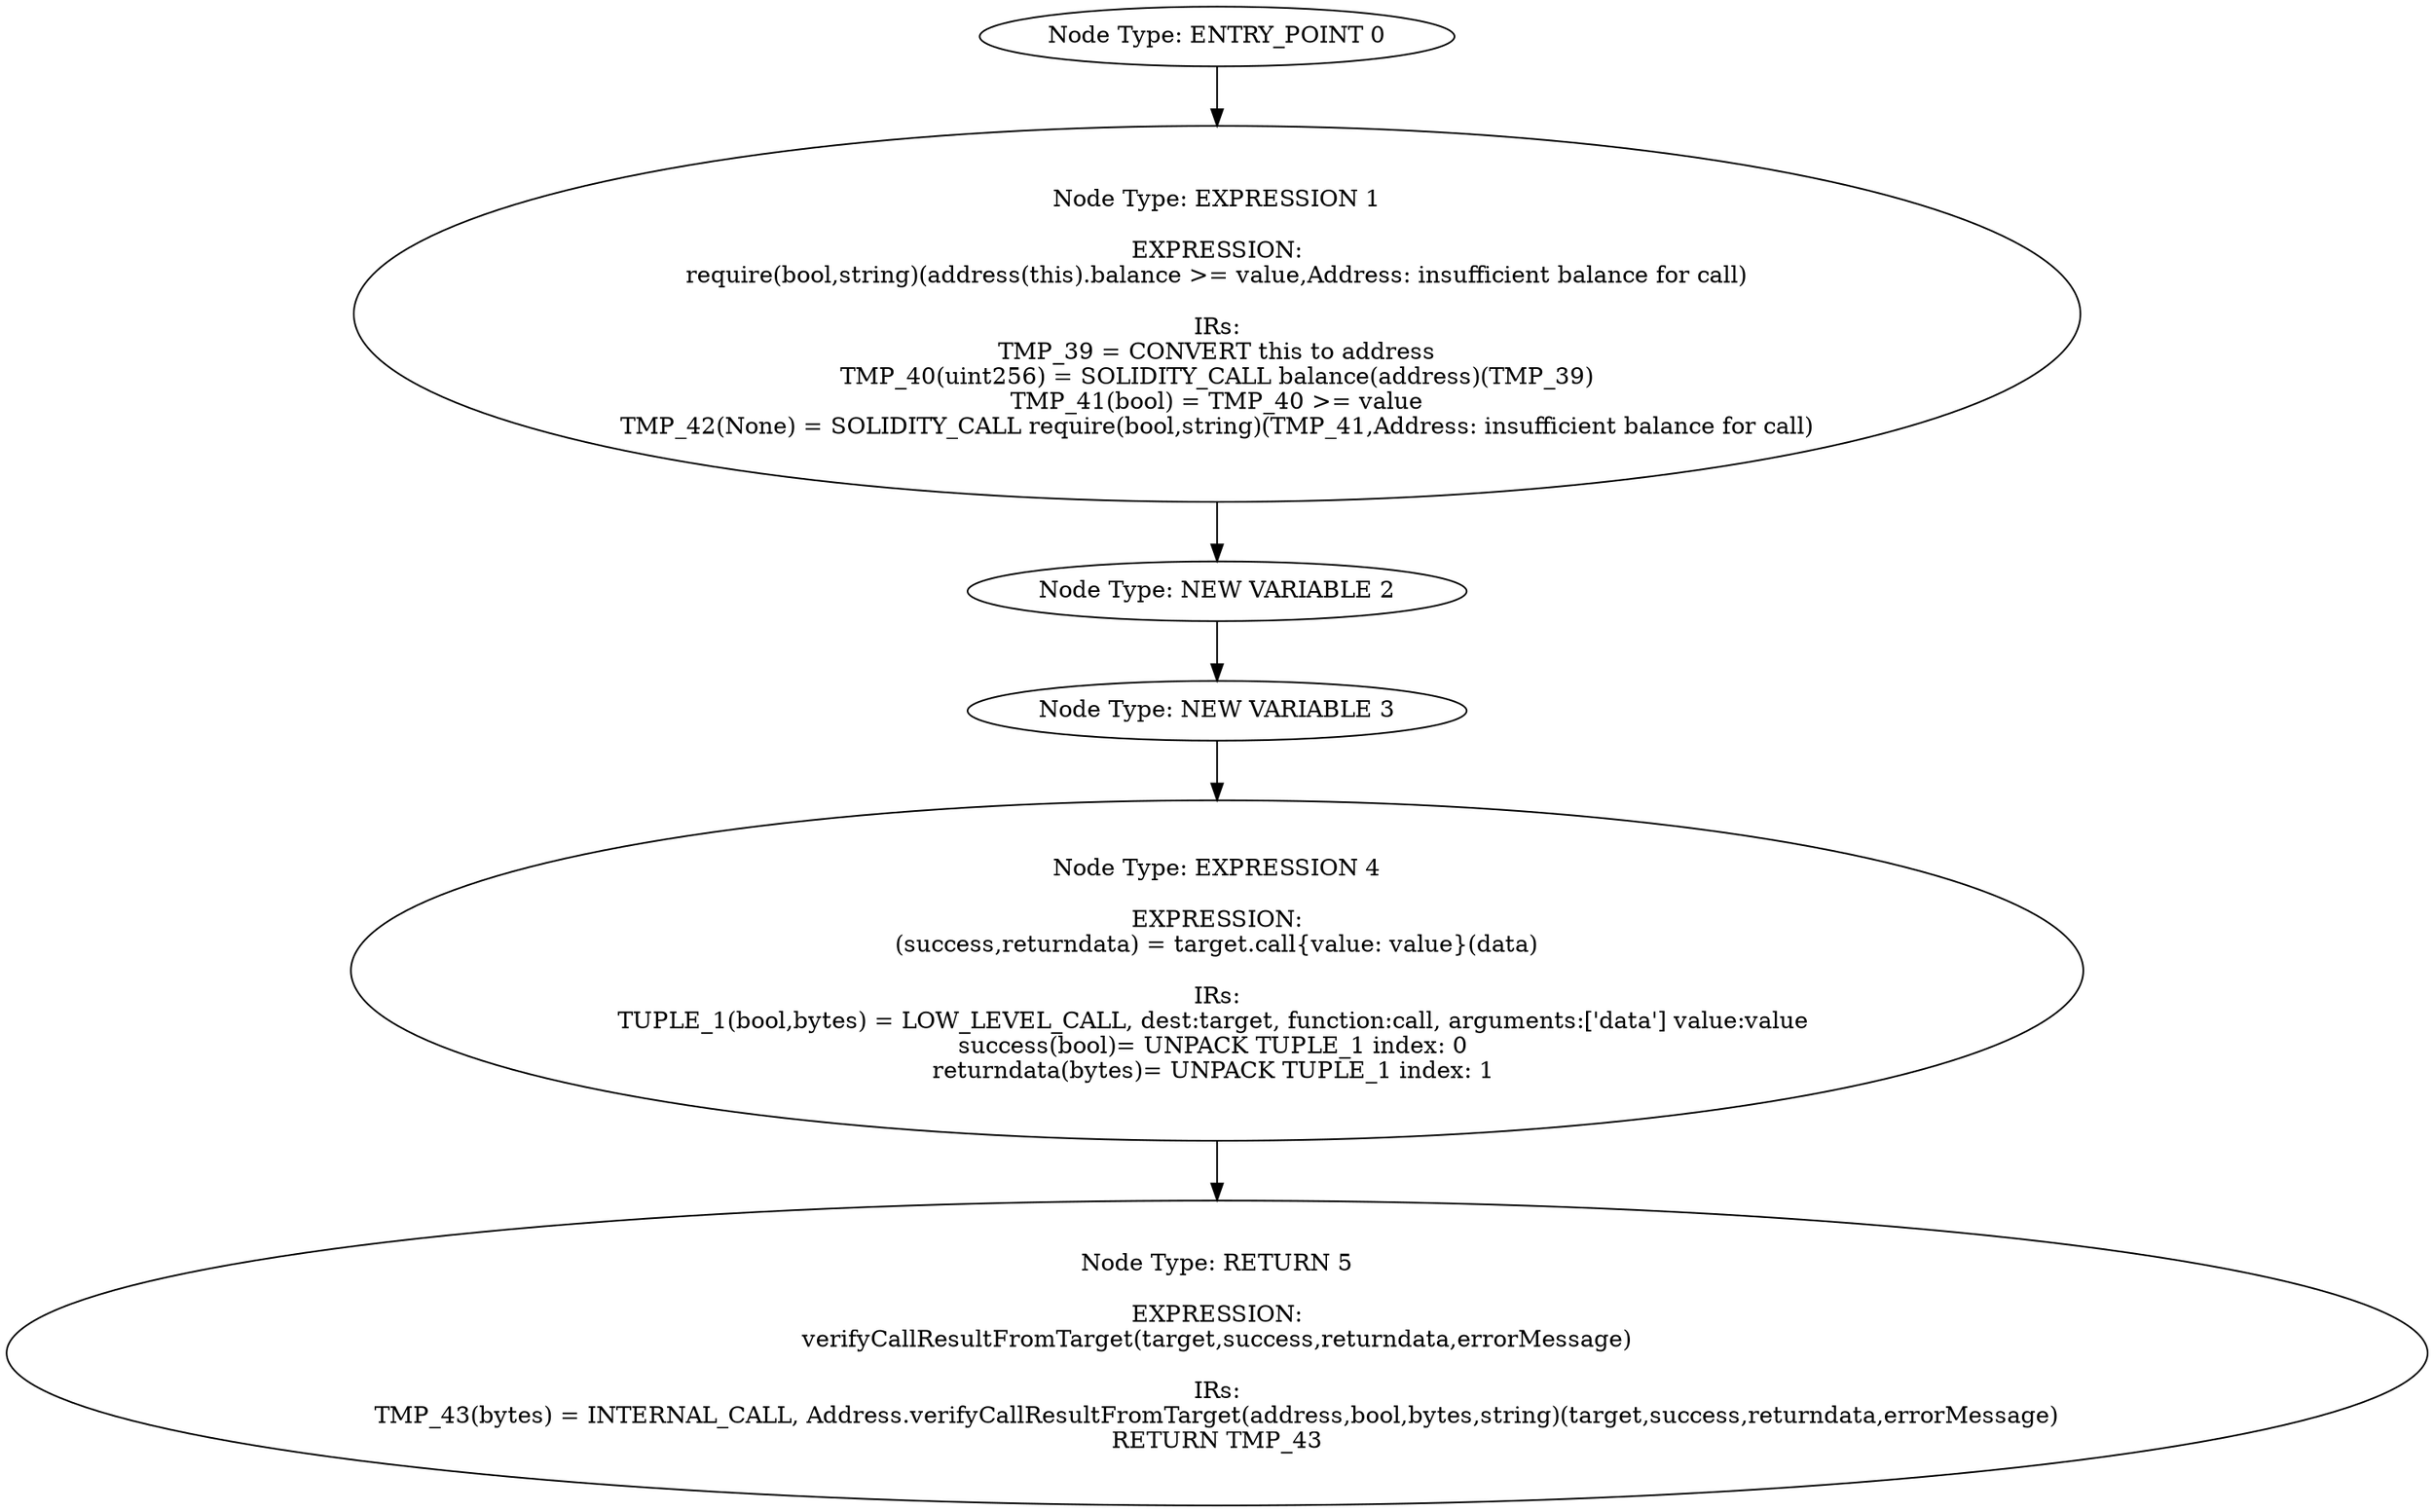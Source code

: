 digraph{
0[label="Node Type: ENTRY_POINT 0
"];
0->1;
1[label="Node Type: EXPRESSION 1

EXPRESSION:
require(bool,string)(address(this).balance >= value,Address: insufficient balance for call)

IRs:
TMP_39 = CONVERT this to address
TMP_40(uint256) = SOLIDITY_CALL balance(address)(TMP_39)
TMP_41(bool) = TMP_40 >= value
TMP_42(None) = SOLIDITY_CALL require(bool,string)(TMP_41,Address: insufficient balance for call)"];
1->2;
2[label="Node Type: NEW VARIABLE 2
"];
2->3;
3[label="Node Type: NEW VARIABLE 3
"];
3->4;
4[label="Node Type: EXPRESSION 4

EXPRESSION:
(success,returndata) = target.call{value: value}(data)

IRs:
TUPLE_1(bool,bytes) = LOW_LEVEL_CALL, dest:target, function:call, arguments:['data'] value:value 
success(bool)= UNPACK TUPLE_1 index: 0 
returndata(bytes)= UNPACK TUPLE_1 index: 1 "];
4->5;
5[label="Node Type: RETURN 5

EXPRESSION:
verifyCallResultFromTarget(target,success,returndata,errorMessage)

IRs:
TMP_43(bytes) = INTERNAL_CALL, Address.verifyCallResultFromTarget(address,bool,bytes,string)(target,success,returndata,errorMessage)
RETURN TMP_43"];
}
